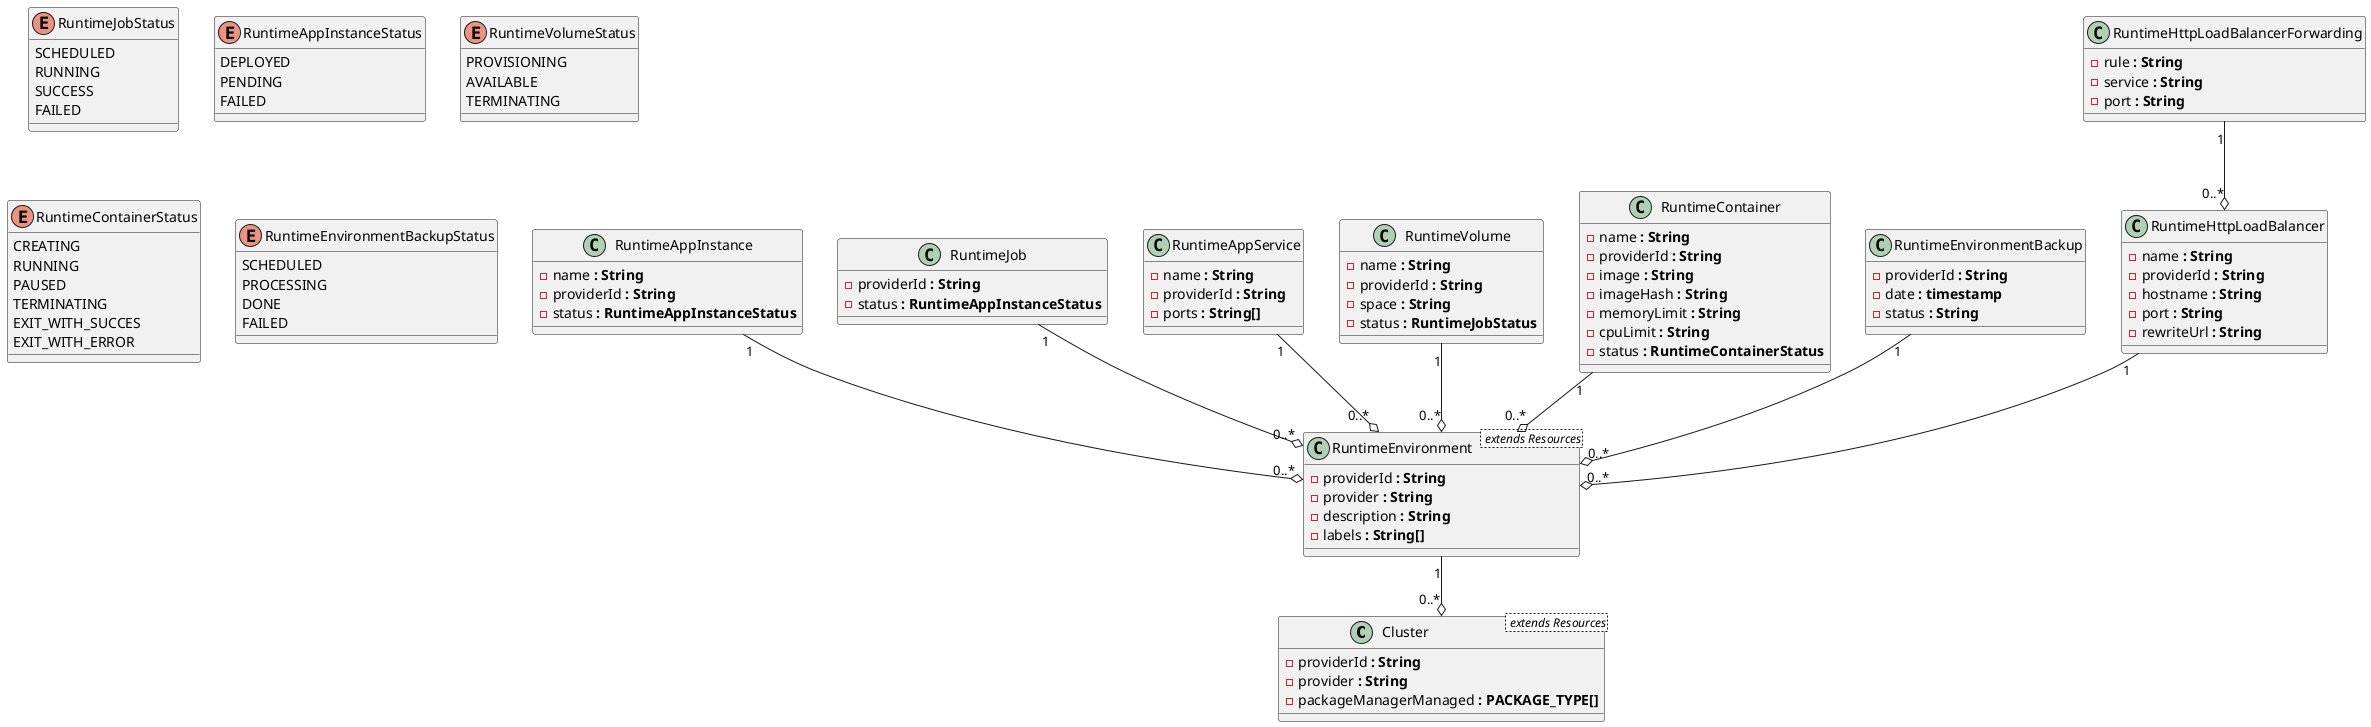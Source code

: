 @startuml

class Cluster < extends Resources> {
     - providerId <b>: String</b>
     - provider <b>: String</b>
     - packageManagerManaged <b>: PACKAGE_TYPE[]</b>
}
RuntimeEnvironment  "1" --o "0..*" Cluster

class RuntimeEnvironment < extends Resources> {
     - providerId <b>: String</b>
     - provider <b>: String</b>
     - description <b>: String</b>
     - labels <b>: String[]</b>
}

RuntimeAppInstance  "1" --o "0..*" RuntimeEnvironment
class RuntimeAppInstance {
     - name <b>: String</b>
     - providerId <b>: String</b>
     - status <b>: RuntimeAppInstanceStatus</b>
}

RuntimeJob  "1" --o "0..*" RuntimeEnvironment
class RuntimeJob {
     - providerId <b>: String</b>
     - status <b>: RuntimeAppInstanceStatus</b>
}
enum RuntimeJobStatus {
    SCHEDULED
    RUNNING
    SUCCESS
    FAILED
}


enum RuntimeAppInstanceStatus {
    DEPLOYED
    PENDING
    FAILED
}

RuntimeAppService  "1" --o "0..*" RuntimeEnvironment
class RuntimeAppService {
     - name <b>: String</b>
     - providerId <b>: String</b>
     - ports <b>: String[]</b>
}

RuntimeVolume  "1" --o "0..*" RuntimeEnvironment
class RuntimeVolume {
     - name <b>: String</b>
     - providerId <b>: String</b>
     - space <b>: String</b>
     - status <b>: RuntimeJobStatus</b>
}
enum RuntimeVolumeStatus {
    PROVISIONING
    AVAILABLE
    TERMINATING
}

enum RuntimeContainerStatus {
    CREATING
    RUNNING
    PAUSED
    TERMINATING
    EXIT_WITH_SUCCES
    EXIT_WITH_ERROR
}

RuntimeContainer  "1" --o "0..*" RuntimeEnvironment
class RuntimeContainer {
     - name <b>: String</b>
     - providerId <b>: String</b>
     - image <b>: String</b>
     - imageHash <b>: String</b>
     - memoryLimit <b>: String</b>
     - cpuLimit <b>: String</b>
     - status <b>: RuntimeContainerStatus</b>
}

RuntimeEnvironmentBackup  "1" --o "0..*" RuntimeEnvironment
class RuntimeEnvironmentBackup {
     - providerId <b>: String</b>
     - date <b>: timestamp</b>
     - status <b>: String</b>
}
enum RuntimeEnvironmentBackupStatus {
    SCHEDULED
    PROCESSING
    DONE
    FAILED
}

RuntimeHttpLoadBalancer  "1" --o "0..*" RuntimeEnvironment

class RuntimeHttpLoadBalancer {
     - name <b>: String</b>
     - providerId <b>: String</b>
     - hostname <b>: String</b>
     - port <b>: String</b>
     - rewriteUrl <b>: String</b>
}
RuntimeHttpLoadBalancerForwarding  "1" --o "0..*" RuntimeHttpLoadBalancer

class RuntimeHttpLoadBalancerForwarding {
     - rule <b>: String</b>
     - service <b>: String</b>
     - port <b>: String</b>
}

@enduml